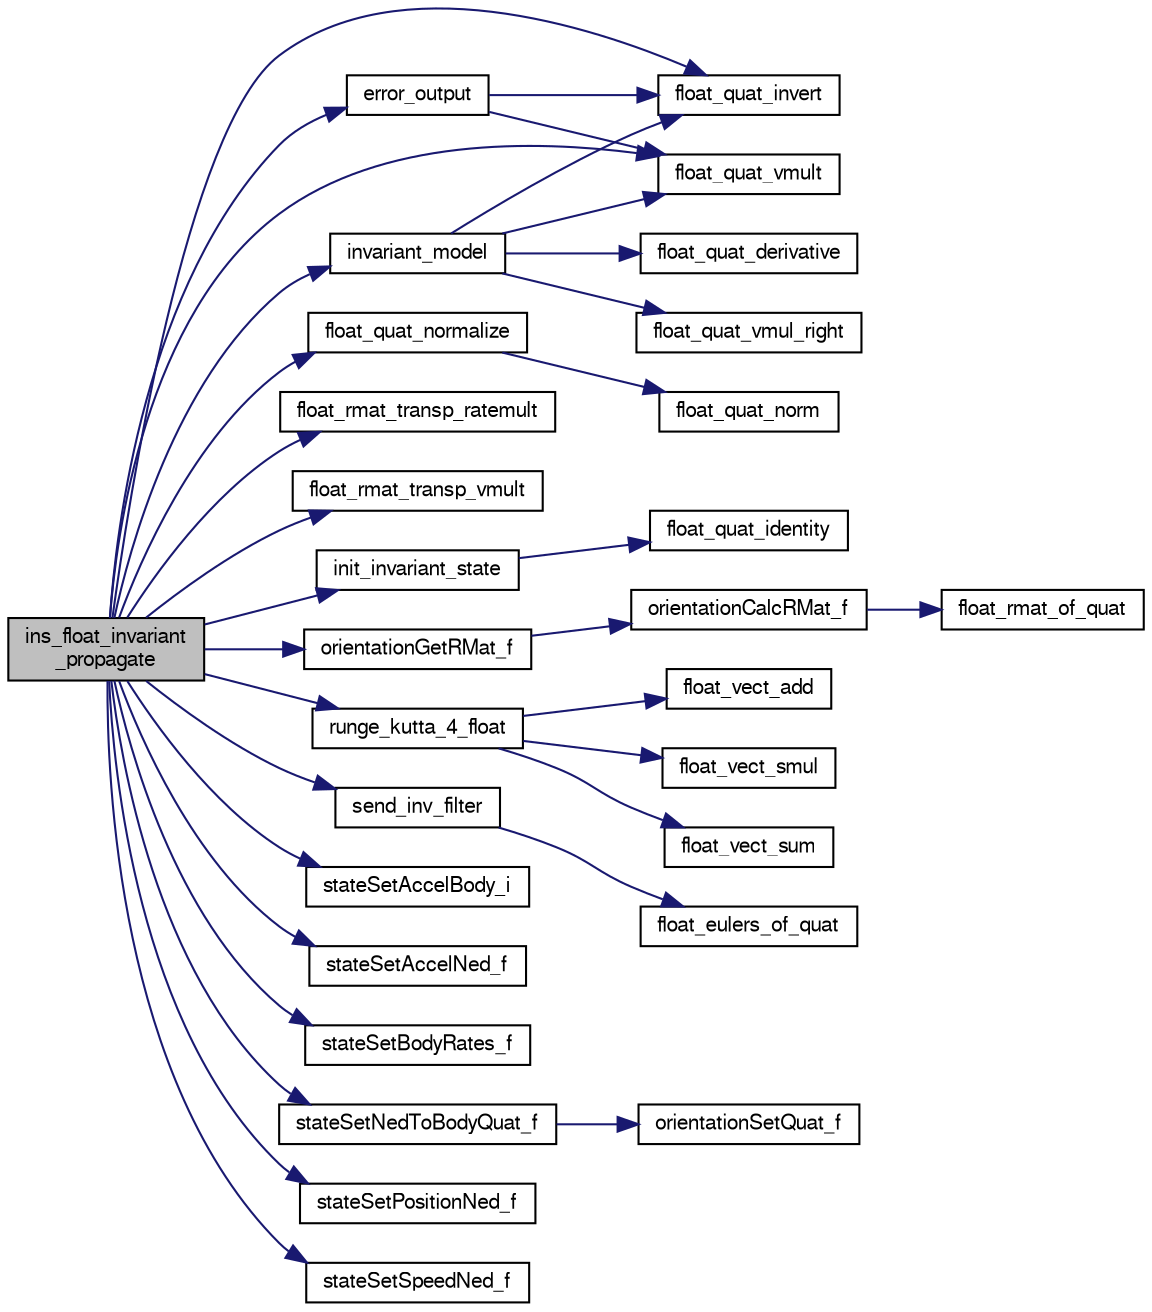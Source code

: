 digraph "ins_float_invariant_propagate"
{
  edge [fontname="FreeSans",fontsize="10",labelfontname="FreeSans",labelfontsize="10"];
  node [fontname="FreeSans",fontsize="10",shape=record];
  rankdir="LR";
  Node1 [label="ins_float_invariant\l_propagate",height=0.2,width=0.4,color="black", fillcolor="grey75", style="filled", fontcolor="black"];
  Node1 -> Node2 [color="midnightblue",fontsize="10",style="solid",fontname="FreeSans"];
  Node2 [label="error_output",height=0.2,width=0.4,color="black", fillcolor="white", style="filled",URL="$ins__float__invariant_8c.html#ac0fc54bd359850973c5cd1307df31da0",tooltip="Compute correction vectors E = ( ŷ - y ) LE, ME, NE, OE : ( gain matrix * error ) ..."];
  Node2 -> Node3 [color="midnightblue",fontsize="10",style="solid",fontname="FreeSans"];
  Node3 [label="float_quat_invert",height=0.2,width=0.4,color="black", fillcolor="white", style="filled",URL="$group__math__algebra__float.html#gacd71810b99ae462101d967468d0dcb25"];
  Node2 -> Node4 [color="midnightblue",fontsize="10",style="solid",fontname="FreeSans"];
  Node4 [label="float_quat_vmult",height=0.2,width=0.4,color="black", fillcolor="white", style="filled",URL="$group__math__algebra__float.html#gaba11f83e0b801a4b10a5f4b417eca171",tooltip="rotate 3D vector by quaternion. "];
  Node1 -> Node3 [color="midnightblue",fontsize="10",style="solid",fontname="FreeSans"];
  Node1 -> Node5 [color="midnightblue",fontsize="10",style="solid",fontname="FreeSans"];
  Node5 [label="float_quat_normalize",height=0.2,width=0.4,color="black", fillcolor="white", style="filled",URL="$group__math__algebra__float.html#ga010393da7c94f197d0161a0071862041"];
  Node5 -> Node6 [color="midnightblue",fontsize="10",style="solid",fontname="FreeSans"];
  Node6 [label="float_quat_norm",height=0.2,width=0.4,color="black", fillcolor="white", style="filled",URL="$group__math__algebra__float.html#gaf58947a2590837aa85077d42d99fb112"];
  Node1 -> Node4 [color="midnightblue",fontsize="10",style="solid",fontname="FreeSans"];
  Node1 -> Node7 [color="midnightblue",fontsize="10",style="solid",fontname="FreeSans"];
  Node7 [label="float_rmat_transp_ratemult",height=0.2,width=0.4,color="black", fillcolor="white", style="filled",URL="$group__math__algebra__float.html#gaaf793c59eaba758a63cf467c377ea532",tooltip="rotate anglular rates by transposed rotation matrix. "];
  Node1 -> Node8 [color="midnightblue",fontsize="10",style="solid",fontname="FreeSans"];
  Node8 [label="float_rmat_transp_vmult",height=0.2,width=0.4,color="black", fillcolor="white", style="filled",URL="$group__math__algebra__float.html#gac852ba0c3ec48acfd8abaefbf933d4b6",tooltip="rotate 3D vector by transposed rotation matrix. "];
  Node1 -> Node9 [color="midnightblue",fontsize="10",style="solid",fontname="FreeSans"];
  Node9 [label="init_invariant_state",height=0.2,width=0.4,color="black", fillcolor="white", style="filled",URL="$ins__float__invariant_8c.html#a5be5e848a4326763bf2bf0ab5ec053b5"];
  Node9 -> Node10 [color="midnightblue",fontsize="10",style="solid",fontname="FreeSans"];
  Node10 [label="float_quat_identity",height=0.2,width=0.4,color="black", fillcolor="white", style="filled",URL="$group__math__algebra__float.html#ga0f036208343a764a0c1616264dbe31ca",tooltip="initialises a quaternion to identity "];
  Node1 -> Node11 [color="midnightblue",fontsize="10",style="solid",fontname="FreeSans"];
  Node11 [label="invariant_model",height=0.2,width=0.4,color="black", fillcolor="white", style="filled",URL="$ins__float__invariant_8c.html#a8f6d3b43296e7262f60dbe9083ff92f1",tooltip="Compute dynamic mode. "];
  Node11 -> Node12 [color="midnightblue",fontsize="10",style="solid",fontname="FreeSans"];
  Node12 [label="float_quat_derivative",height=0.2,width=0.4,color="black", fillcolor="white", style="filled",URL="$group__math__algebra__float.html#gaf9863ba4e0718dd826af1bf1bf891aaa",tooltip="Quaternion derivative from rotational velocity. "];
  Node11 -> Node13 [color="midnightblue",fontsize="10",style="solid",fontname="FreeSans"];
  Node13 [label="float_quat_vmul_right",height=0.2,width=0.4,color="black", fillcolor="white", style="filled",URL="$ins__float__invariant_8c.html#a1f54c7682a956a0c095b152276bf60cf",tooltip="Right multiplication by a quaternion. "];
  Node11 -> Node3 [color="midnightblue",fontsize="10",style="solid",fontname="FreeSans"];
  Node11 -> Node4 [color="midnightblue",fontsize="10",style="solid",fontname="FreeSans"];
  Node1 -> Node14 [color="midnightblue",fontsize="10",style="solid",fontname="FreeSans"];
  Node14 [label="orientationGetRMat_f",height=0.2,width=0.4,color="black", fillcolor="white", style="filled",URL="$group__math__orientation__representation.html#gadad1660d6ec48c67423b76622ce80b51",tooltip="Get vehicle body attitude rotation matrix (float). "];
  Node14 -> Node15 [color="midnightblue",fontsize="10",style="solid",fontname="FreeSans"];
  Node15 [label="orientationCalcRMat_f",height=0.2,width=0.4,color="black", fillcolor="white", style="filled",URL="$group__math__orientation__representation.html#ga3394d93b976378bb5c9ddea8d7960eeb"];
  Node15 -> Node16 [color="midnightblue",fontsize="10",style="solid",fontname="FreeSans"];
  Node16 [label="float_rmat_of_quat",height=0.2,width=0.4,color="black", fillcolor="white", style="filled",URL="$group__math__algebra__float.html#ga4f32e245bb37ef9fdf43872080f63fbc"];
  Node1 -> Node17 [color="midnightblue",fontsize="10",style="solid",fontname="FreeSans"];
  Node17 [label="runge_kutta_4_float",height=0.2,width=0.4,color="black", fillcolor="white", style="filled",URL="$pprz__rk__float_8h.html#aec82ad92b63bfd3f0b29d2c2b9e926a5",tooltip="Fourth-Order Runge-Kutta. "];
  Node17 -> Node18 [color="midnightblue",fontsize="10",style="solid",fontname="FreeSans"];
  Node18 [label="float_vect_add",height=0.2,width=0.4,color="black", fillcolor="white", style="filled",URL="$group__math__algebra__float.html#ga054c0afdf1c4c9316dffe8763363a1b8",tooltip="a += b "];
  Node17 -> Node19 [color="midnightblue",fontsize="10",style="solid",fontname="FreeSans"];
  Node19 [label="float_vect_smul",height=0.2,width=0.4,color="black", fillcolor="white", style="filled",URL="$group__math__algebra__float.html#ga2a16655dc0d98a40ff17c6728fa1e4fb",tooltip="o = a * s "];
  Node17 -> Node20 [color="midnightblue",fontsize="10",style="solid",fontname="FreeSans"];
  Node20 [label="float_vect_sum",height=0.2,width=0.4,color="black", fillcolor="white", style="filled",URL="$group__math__algebra__float.html#ga0c9a0d18305c582cf58a79771919c1e9",tooltip="o = a + b "];
  Node1 -> Node21 [color="midnightblue",fontsize="10",style="solid",fontname="FreeSans"];
  Node21 [label="send_inv_filter",height=0.2,width=0.4,color="black", fillcolor="white", style="filled",URL="$ins__float__invariant_8c.html#a13fc1b4c93e8bcbc055c5a147129a03d"];
  Node21 -> Node22 [color="midnightblue",fontsize="10",style="solid",fontname="FreeSans"];
  Node22 [label="float_eulers_of_quat",height=0.2,width=0.4,color="black", fillcolor="white", style="filled",URL="$group__math__algebra__float.html#gacd48accfe6eaac320b0d651d894e1db8",tooltip="euler rotation &#39;ZYX&#39; "];
  Node1 -> Node23 [color="midnightblue",fontsize="10",style="solid",fontname="FreeSans"];
  Node23 [label="stateSetAccelBody_i",height=0.2,width=0.4,color="black", fillcolor="white", style="filled",URL="$group__state__velocity.html#ga20df8dd6eb07f3e70051e3b9809b1e60",tooltip="Set acceleration in Body coordinates (int). "];
  Node1 -> Node24 [color="midnightblue",fontsize="10",style="solid",fontname="FreeSans"];
  Node24 [label="stateSetAccelNed_f",height=0.2,width=0.4,color="black", fillcolor="white", style="filled",URL="$group__state__acceleration.html#ga27b8f24af6ddce14389efaa5ec119967",tooltip="Set acceleration in NED coordinates (float). "];
  Node1 -> Node25 [color="midnightblue",fontsize="10",style="solid",fontname="FreeSans"];
  Node25 [label="stateSetBodyRates_f",height=0.2,width=0.4,color="black", fillcolor="white", style="filled",URL="$group__state__rate.html#ga81d506386a5e2842d7e37cb6e1dbf252",tooltip="Set vehicle body angular rate (float). "];
  Node1 -> Node26 [color="midnightblue",fontsize="10",style="solid",fontname="FreeSans"];
  Node26 [label="stateSetNedToBodyQuat_f",height=0.2,width=0.4,color="black", fillcolor="white", style="filled",URL="$group__state__attitude.html#ga08c015e6feca07c5c0976f1d2d28c31e",tooltip="Set vehicle body attitude from quaternion (float). "];
  Node26 -> Node27 [color="midnightblue",fontsize="10",style="solid",fontname="FreeSans"];
  Node27 [label="orientationSetQuat_f",height=0.2,width=0.4,color="black", fillcolor="white", style="filled",URL="$group__math__orientation__representation.html#ga35d21d17eb2d2ef8352f0aceb8ad7001",tooltip="Set vehicle body attitude from quaternion (float). "];
  Node1 -> Node28 [color="midnightblue",fontsize="10",style="solid",fontname="FreeSans"];
  Node28 [label="stateSetPositionNed_f",height=0.2,width=0.4,color="black", fillcolor="white", style="filled",URL="$group__state__position.html#ga9ff9643cd109a27a481d5883652d0f08",tooltip="Set position from local NED coordinates (float). "];
  Node1 -> Node29 [color="midnightblue",fontsize="10",style="solid",fontname="FreeSans"];
  Node29 [label="stateSetSpeedNed_f",height=0.2,width=0.4,color="black", fillcolor="white", style="filled",URL="$group__state__velocity.html#gae6549b15cd961047c89481ab2d87171f",tooltip="Set ground speed in local NED coordinates (float). "];
}
